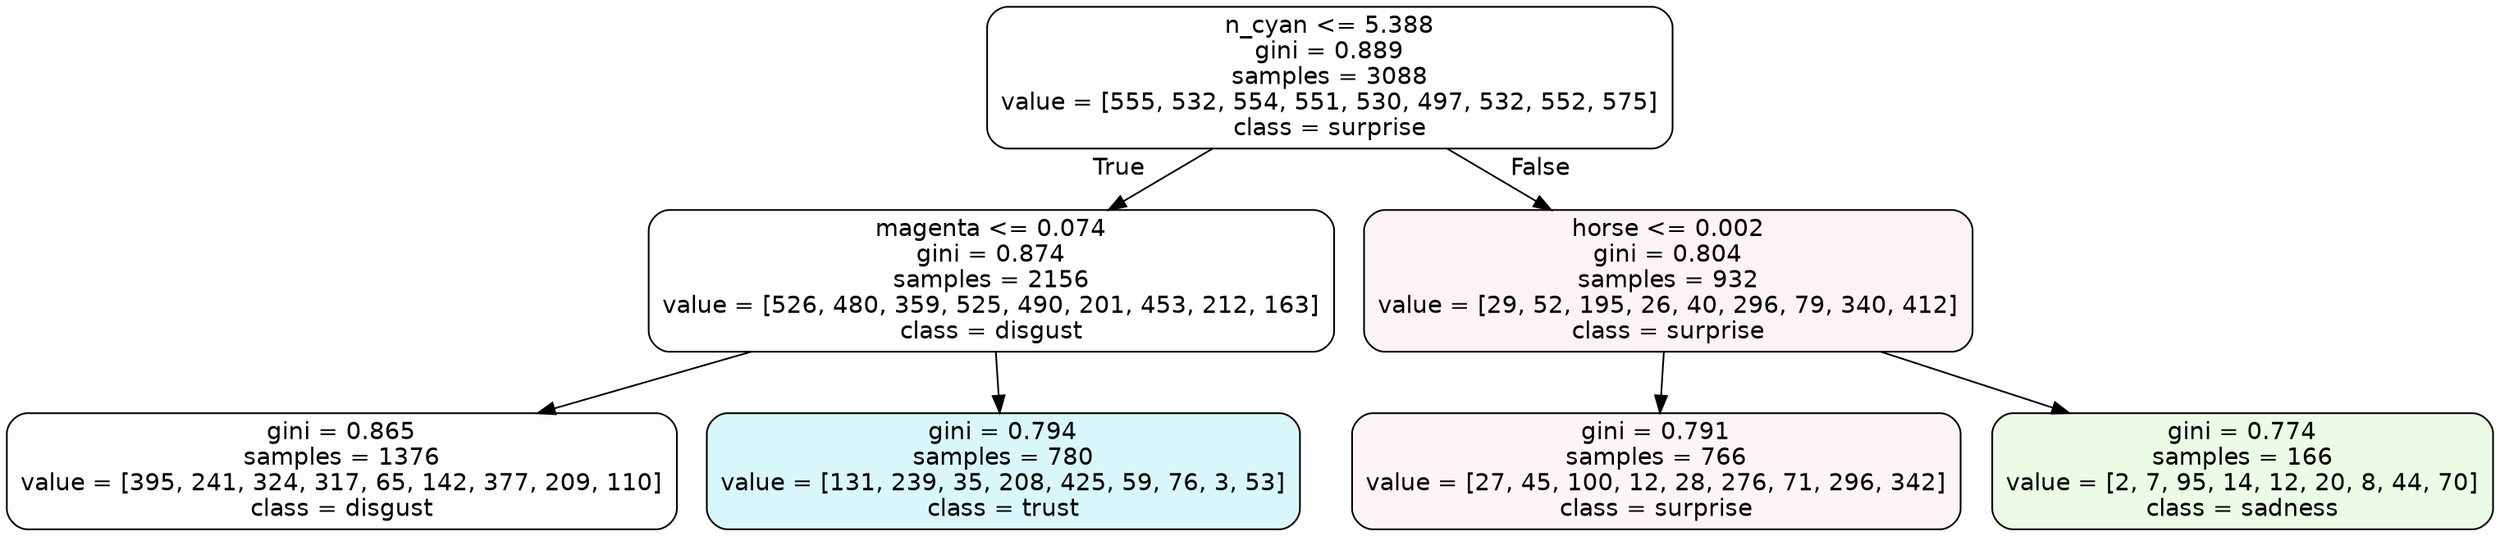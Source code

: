 digraph Tree {
node [shape=box, style="filled, rounded", color="black", fontname=helvetica] ;
edge [fontname=helvetica] ;
0 [label="n_cyan <= 5.388\ngini = 0.889\nsamples = 3088\nvalue = [555, 532, 554, 551, 530, 497, 532, 552, 575]\nclass = surprise", fillcolor="#e5396401"] ;
1 [label="magenta <= 0.074\ngini = 0.874\nsamples = 2156\nvalue = [526, 480, 359, 525, 490, 201, 453, 212, 163]\nclass = disgust", fillcolor="#e5813900"] ;
0 -> 1 [labeldistance=2.5, labelangle=45, headlabel="True"] ;
2 [label="gini = 0.865\nsamples = 1376\nvalue = [395, 241, 324, 317, 65, 142, 377, 209, 110]\nclass = disgust", fillcolor="#e5813903"] ;
1 -> 2 ;
3 [label="gini = 0.794\nsamples = 780\nvalue = [131, 239, 35, 208, 425, 59, 76, 3, 53]\nclass = trust", fillcolor="#39d7e530"] ;
1 -> 3 ;
4 [label="horse <= 0.002\ngini = 0.804\nsamples = 932\nvalue = [29, 52, 195, 26, 40, 296, 79, 340, 412]\nclass = surprise", fillcolor="#e5396410"] ;
0 -> 4 [labeldistance=2.5, labelangle=-45, headlabel="False"] ;
5 [label="gini = 0.791\nsamples = 766\nvalue = [27, 45, 100, 12, 28, 276, 71, 296, 342]\nclass = surprise", fillcolor="#e539640d"] ;
4 -> 5 ;
6 [label="gini = 0.774\nsamples = 166\nvalue = [2, 7, 95, 14, 12, 20, 8, 44, 70]\nclass = sadness", fillcolor="#64e53920"] ;
4 -> 6 ;
}